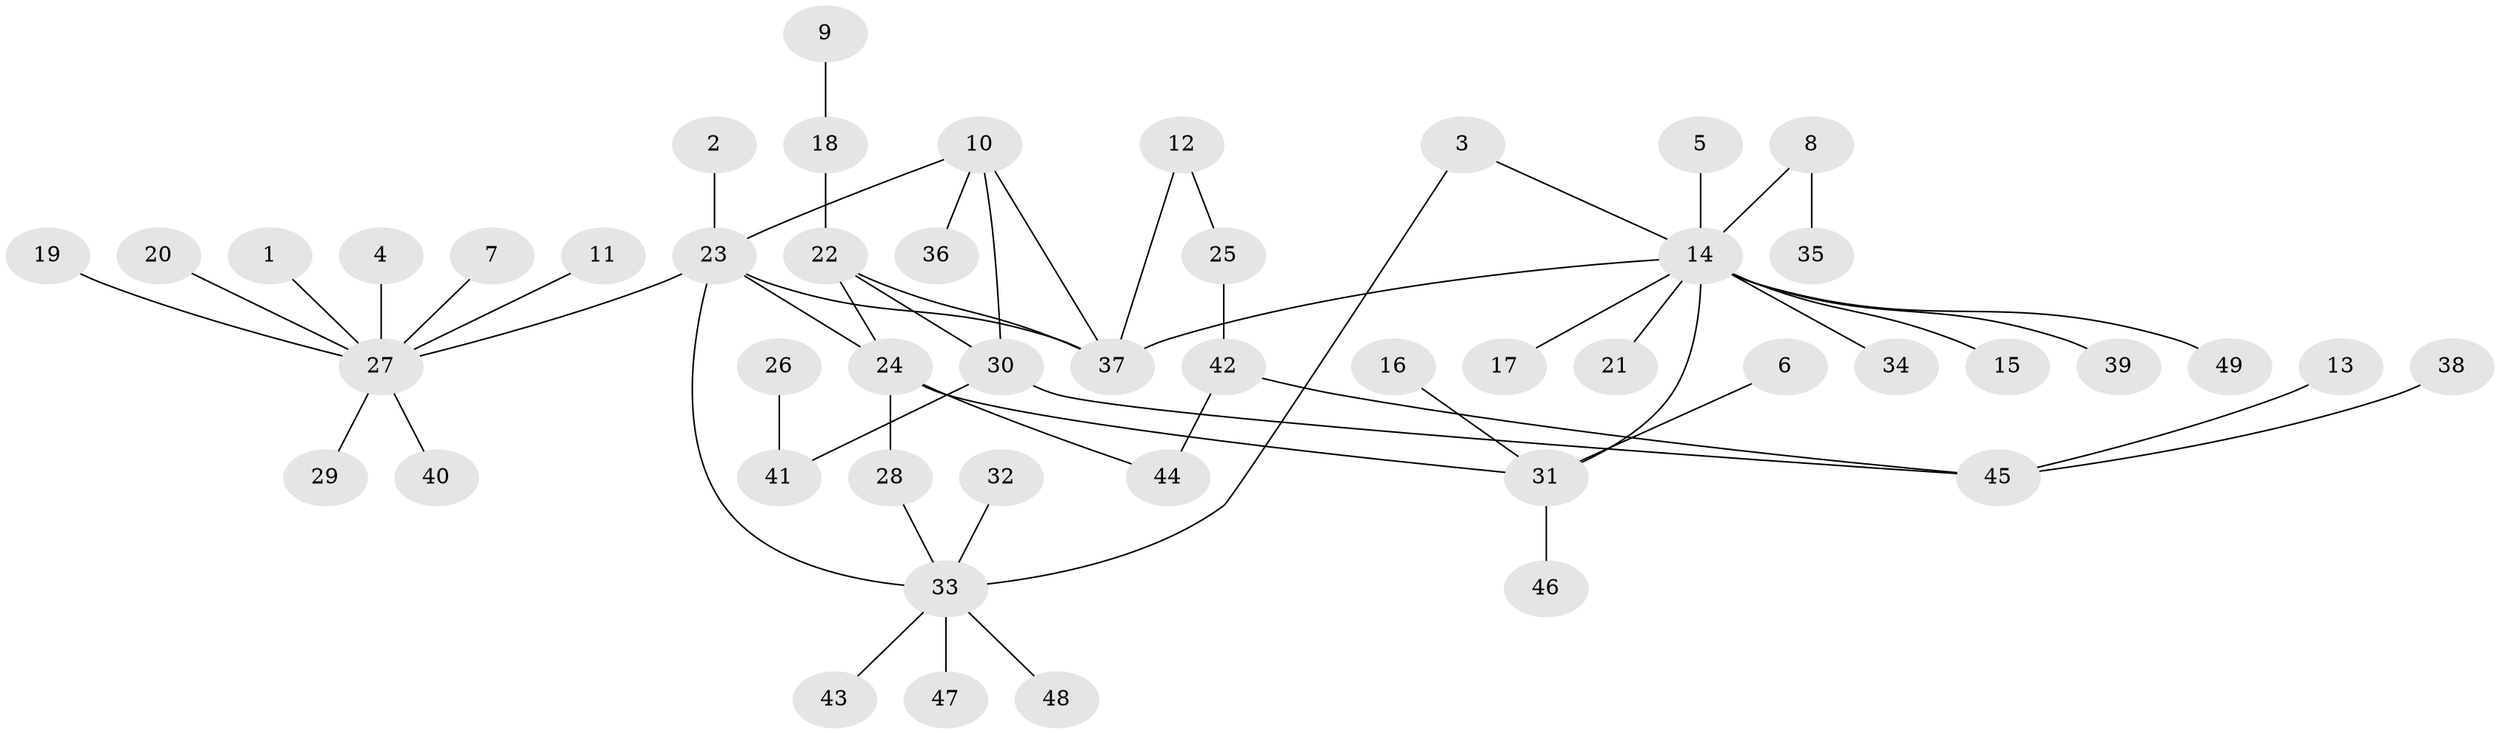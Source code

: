 // original degree distribution, {5: 0.020618556701030927, 8: 0.010309278350515464, 3: 0.08247422680412371, 7: 0.020618556701030927, 13: 0.010309278350515464, 10: 0.020618556701030927, 4: 0.061855670103092786, 1: 0.6082474226804123, 6: 0.020618556701030927, 2: 0.14432989690721648}
// Generated by graph-tools (version 1.1) at 2025/01/03/09/25 03:01:45]
// undirected, 49 vertices, 56 edges
graph export_dot {
graph [start="1"]
  node [color=gray90,style=filled];
  1;
  2;
  3;
  4;
  5;
  6;
  7;
  8;
  9;
  10;
  11;
  12;
  13;
  14;
  15;
  16;
  17;
  18;
  19;
  20;
  21;
  22;
  23;
  24;
  25;
  26;
  27;
  28;
  29;
  30;
  31;
  32;
  33;
  34;
  35;
  36;
  37;
  38;
  39;
  40;
  41;
  42;
  43;
  44;
  45;
  46;
  47;
  48;
  49;
  1 -- 27 [weight=1.0];
  2 -- 23 [weight=1.0];
  3 -- 14 [weight=1.0];
  3 -- 33 [weight=1.0];
  4 -- 27 [weight=1.0];
  5 -- 14 [weight=1.0];
  6 -- 31 [weight=1.0];
  7 -- 27 [weight=1.0];
  8 -- 14 [weight=1.0];
  8 -- 35 [weight=1.0];
  9 -- 18 [weight=1.0];
  10 -- 23 [weight=1.0];
  10 -- 30 [weight=1.0];
  10 -- 36 [weight=1.0];
  10 -- 37 [weight=1.0];
  11 -- 27 [weight=1.0];
  12 -- 25 [weight=1.0];
  12 -- 37 [weight=1.0];
  13 -- 45 [weight=1.0];
  14 -- 15 [weight=1.0];
  14 -- 17 [weight=1.0];
  14 -- 21 [weight=1.0];
  14 -- 31 [weight=1.0];
  14 -- 34 [weight=1.0];
  14 -- 37 [weight=1.0];
  14 -- 39 [weight=1.0];
  14 -- 49 [weight=1.0];
  16 -- 31 [weight=1.0];
  18 -- 22 [weight=1.0];
  19 -- 27 [weight=1.0];
  20 -- 27 [weight=1.0];
  22 -- 24 [weight=1.0];
  22 -- 30 [weight=1.0];
  22 -- 37 [weight=1.0];
  23 -- 24 [weight=1.0];
  23 -- 27 [weight=1.0];
  23 -- 33 [weight=1.0];
  23 -- 37 [weight=1.0];
  24 -- 28 [weight=1.0];
  24 -- 31 [weight=1.0];
  24 -- 44 [weight=1.0];
  25 -- 42 [weight=1.0];
  26 -- 41 [weight=1.0];
  27 -- 29 [weight=1.0];
  27 -- 40 [weight=1.0];
  28 -- 33 [weight=1.0];
  30 -- 41 [weight=1.0];
  30 -- 45 [weight=1.0];
  31 -- 46 [weight=1.0];
  32 -- 33 [weight=1.0];
  33 -- 43 [weight=1.0];
  33 -- 47 [weight=1.0];
  33 -- 48 [weight=1.0];
  38 -- 45 [weight=1.0];
  42 -- 44 [weight=1.0];
  42 -- 45 [weight=1.0];
}
